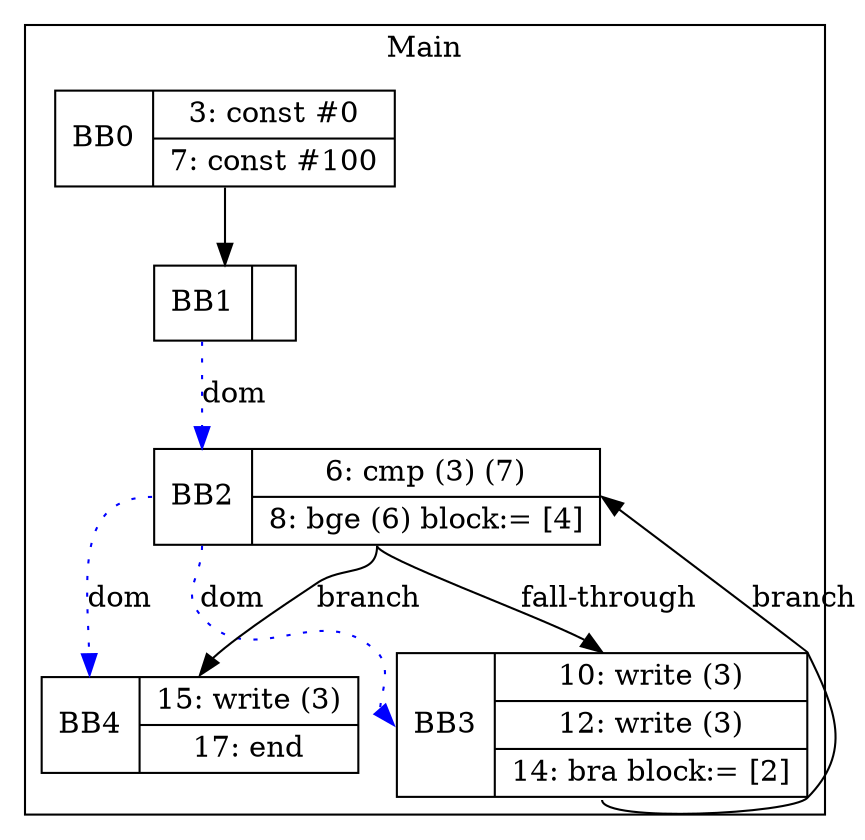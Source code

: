 digraph G {
node [shape=record];
subgraph cluster_main{
label = "Main";
BB0 [shape=record, label="<b>BB0|{3: const #0|7: const #100}"];
BB1 [shape=record, label="<b>BB1|}"];
BB2 [shape=record, label="<b>BB2|{6: cmp (3) (7)|8: bge (6) block:= [4]}"];
BB3 [shape=record, label="<b>BB3|{10: write (3)|12: write (3)|14: bra block:= [2]}"];
BB4 [shape=record, label="<b>BB4|{15: write (3)|17: end}"];
}
BB0:s -> BB1:n ;
BB2:b -> BB3:b [color=blue, style=dotted, label="dom"];
BB2:b -> BB4:b [color=blue, style=dotted, label="dom"];
BB1:b -> BB2:b [color=blue, style=dotted, label="dom"];
BB2:s -> BB4:n [label="branch"];
BB3:s -> BB2:e [label="branch"];
BB2:s -> BB3:n [label="fall-through"];
}
